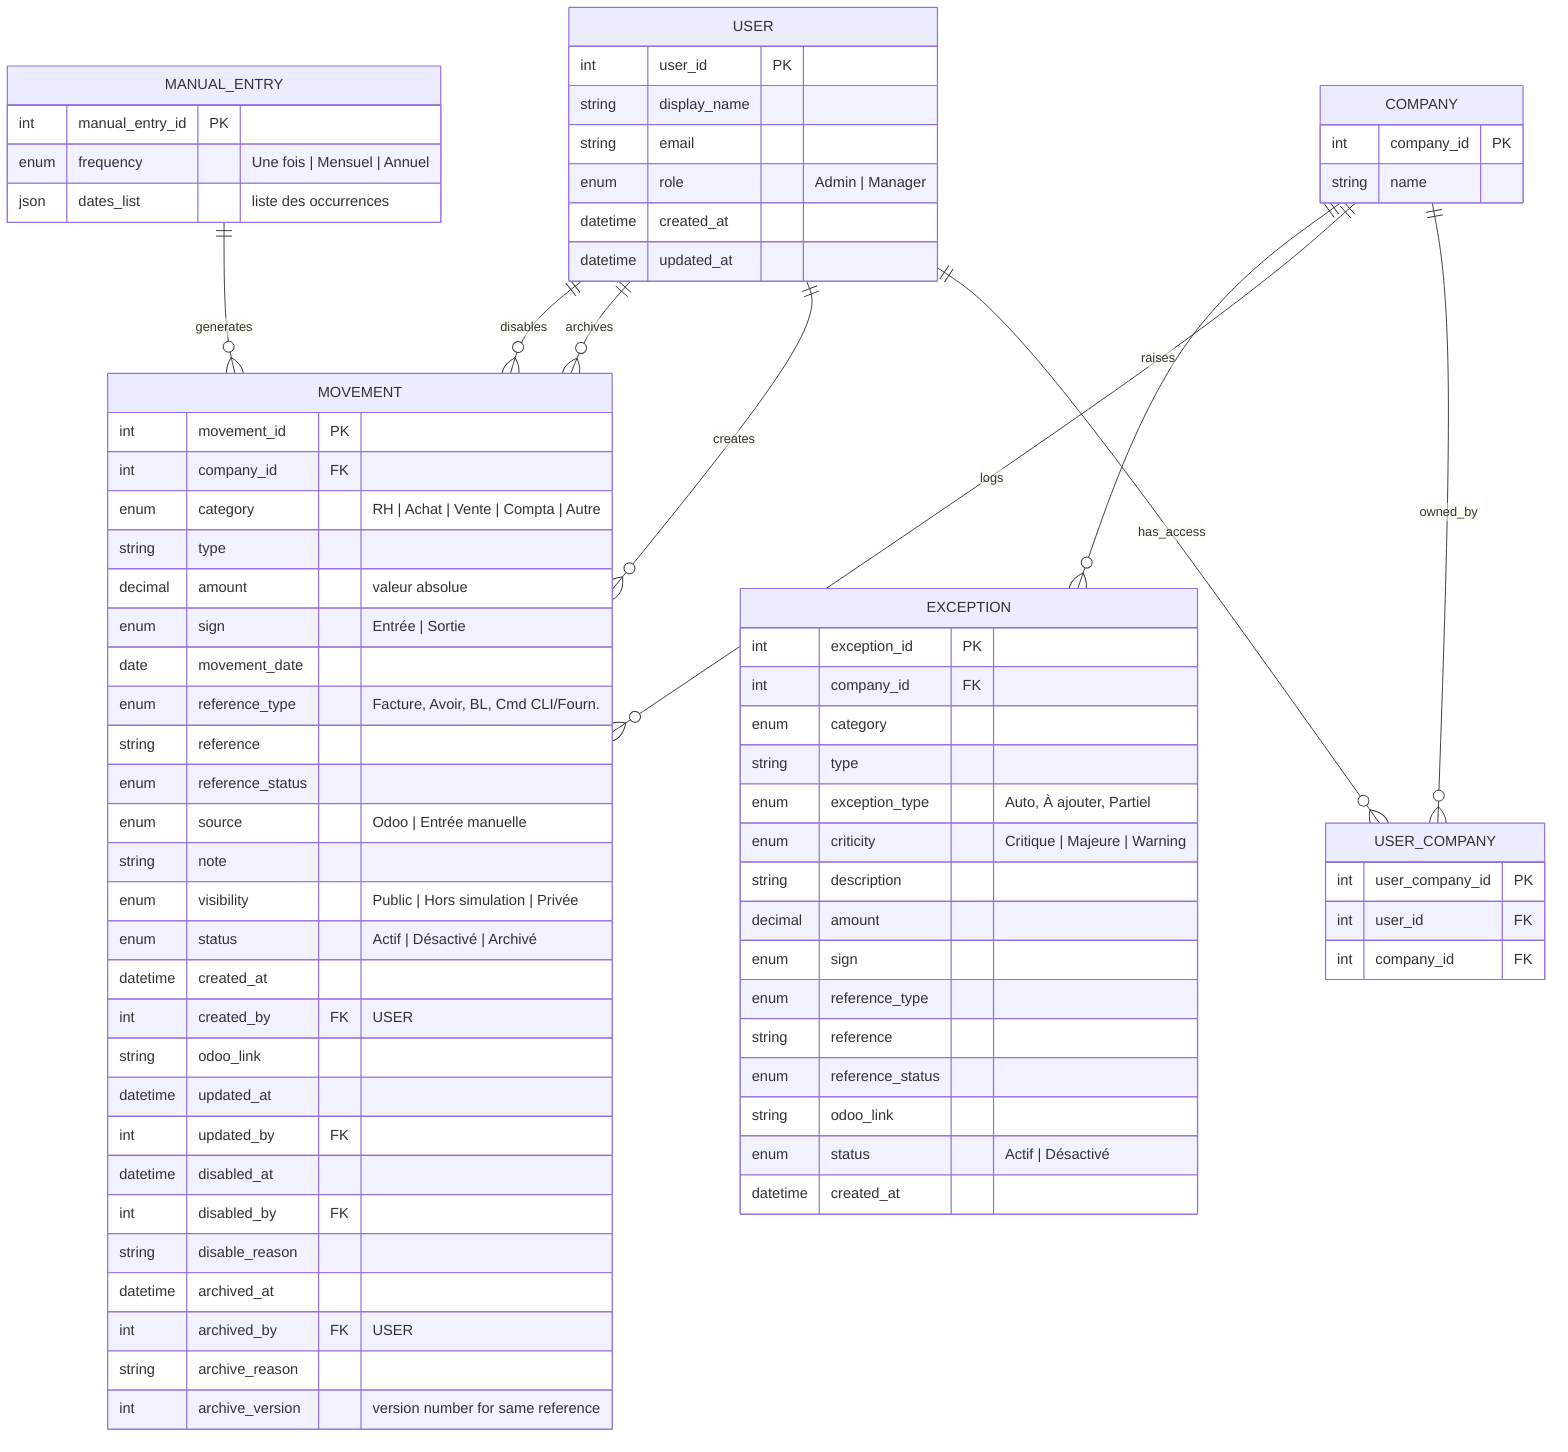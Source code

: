 erDiagram
    USER {
        int          user_id PK
        string       display_name
        string       email
        enum         role            "Admin | Manager"
        datetime     created_at
        datetime     updated_at
    }
    COMPANY {
        int          company_id PK
        string       name
    }
    USER_COMPANY {
        int          user_company_id PK
        int          user_id  FK
        int          company_id FK
    }
    MOVEMENT {
        int          movement_id PK
        int          company_id FK
        enum         category         "RH | Achat | Vente | Compta | Autre"
        string       type
        decimal      amount           "valeur absolue"
        enum         sign             "Entrée | Sortie"
        date         movement_date
        enum         reference_type   "Facture, Avoir, BL, Cmd CLI/Fourn."
        string       reference
        enum         reference_status
        enum         source           "Odoo | Entrée manuelle"
        string       note
        enum         visibility       "Public | Hors simulation | Privée"
        enum         status           "Actif | Désactivé | Archivé"
        datetime     created_at
        int          created_by  FK   "USER"
        string       odoo_link
        datetime     updated_at
        int          updated_by  FK
        datetime     disabled_at
        int          disabled_by  FK
        string       disable_reason
        datetime     archived_at
        int          archived_by  FK  "USER"
        string       archive_reason
        int          archive_version  "version number for same reference"
    }
    MANUAL_ENTRY {
        int          manual_entry_id PK
        enum         frequency          "Une fois | Mensuel | Annuel"
        json         dates_list         "liste des occurrences"
    }
    EXCEPTION {
        int          exception_id PK
        int          company_id FK
        enum         category
        string       type
        enum         exception_type     "Auto, À ajouter, Partiel"
        enum         criticity          "Critique | Majeure | Warning"
        string       description
        decimal      amount
        enum         sign
        enum         reference_type
        string       reference
        enum         reference_status
        string       odoo_link
        enum         status  "Actif | Désactivé"
        datetime     created_at
    }
    USER       ||--o{ USER_COMPANY : has_access
    COMPANY    ||--o{ USER_COMPANY : owned_by 
    COMPANY    ||--o{ MOVEMENT     : logs
    USER       ||--o{ MOVEMENT     : creates
    USER       ||--o{ MOVEMENT     : archives
    USER       ||--o{ MOVEMENT     : disables
    MANUAL_ENTRY ||--o{ MOVEMENT     : generates
    COMPANY    ||--o{ EXCEPTION    : raises